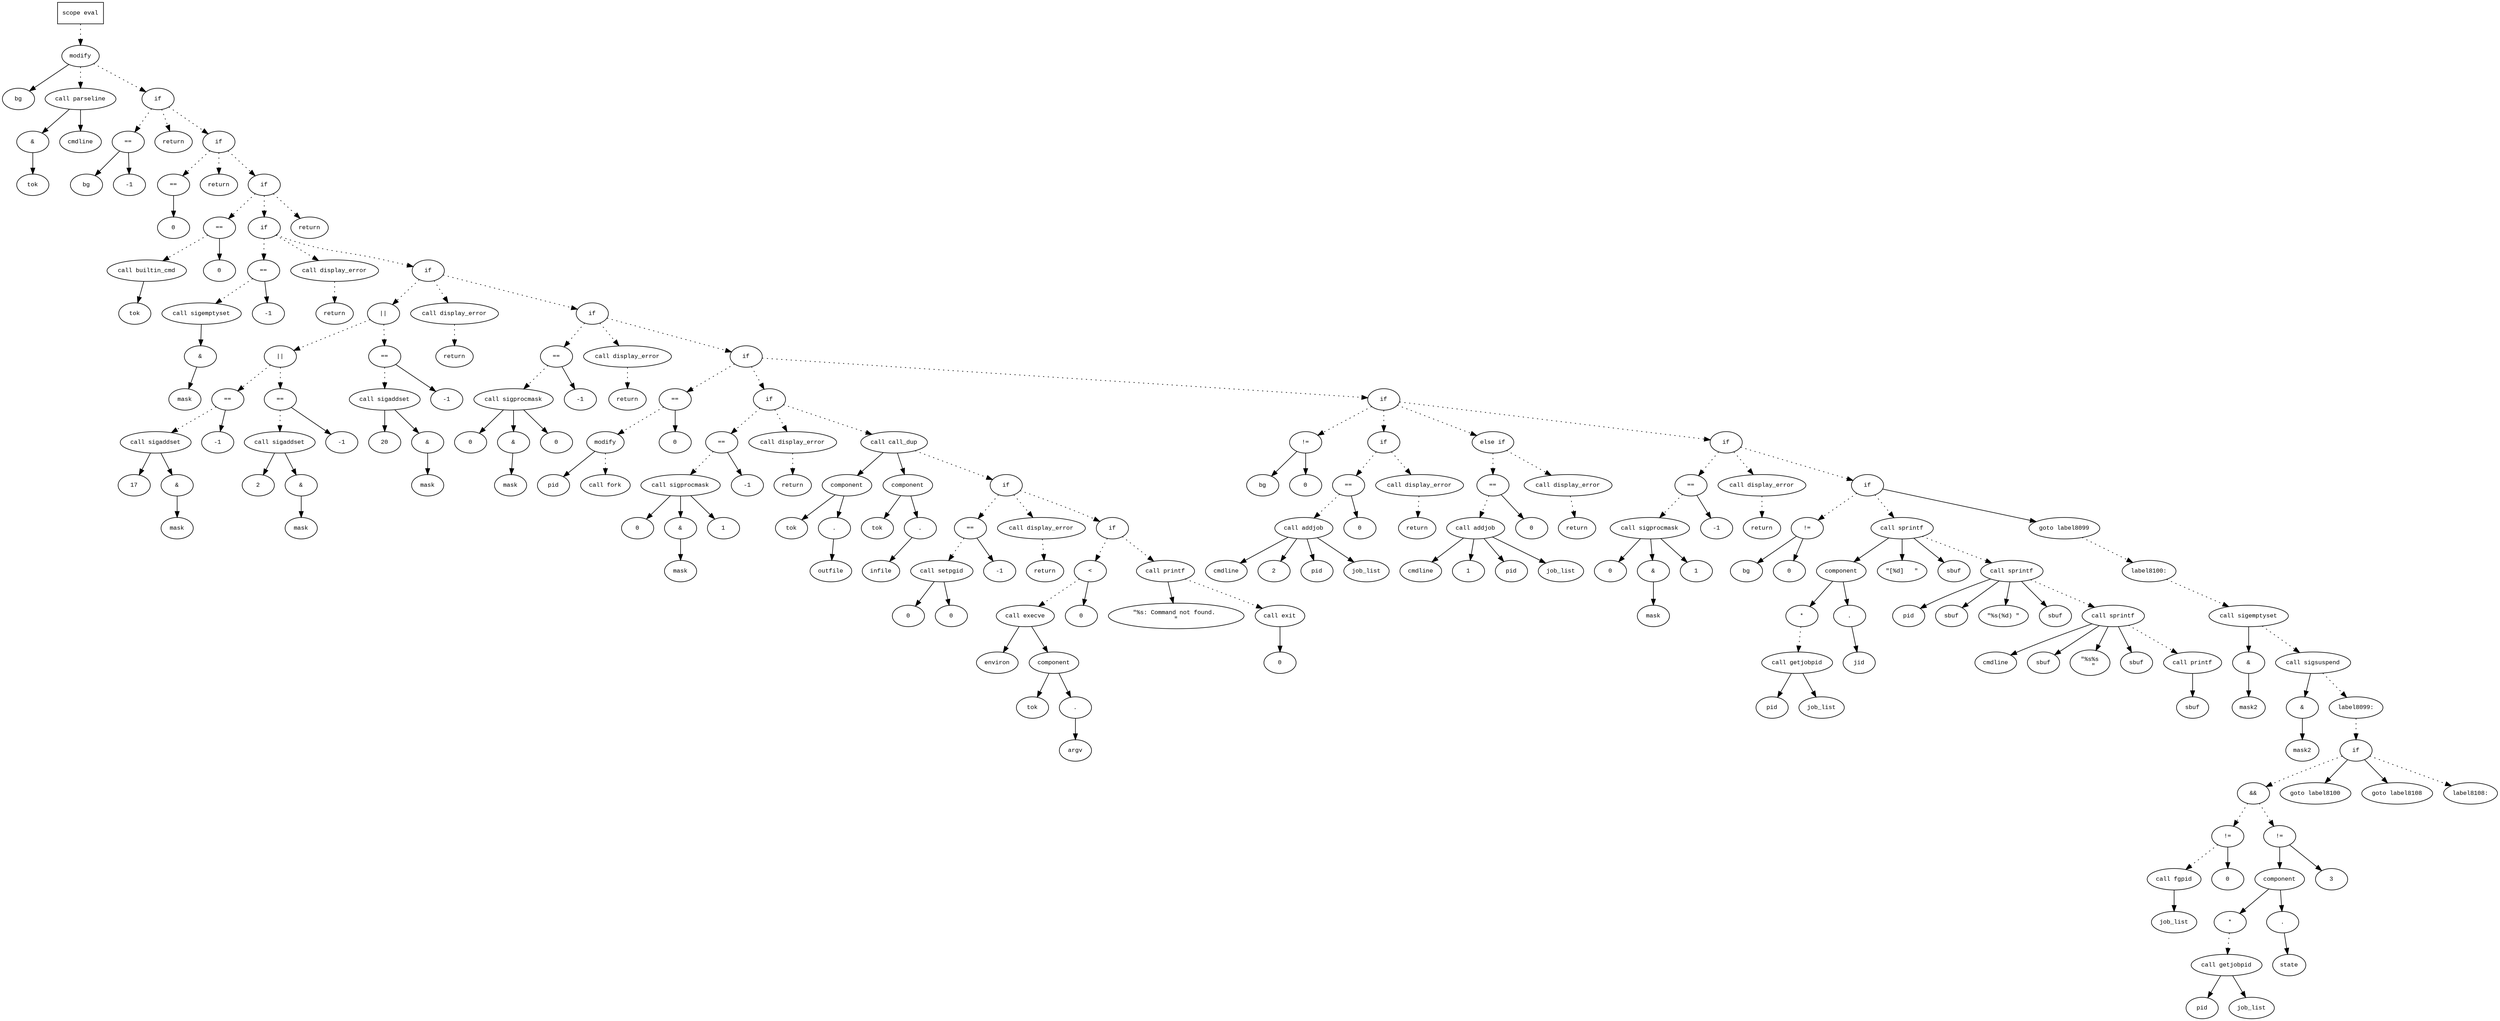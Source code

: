 digraph AST {
  graph [fontname="Times New Roman",fontsize=10];
  node  [fontname="Courier New",fontsize=10];
  edge  [fontname="Times New Roman",fontsize=10];

  node1 [label="scope eval",shape=box];
  node2 [label="modify",shape=ellipse];
  node3 [label="bg",shape=ellipse];
  node2 -> node3;
  node4 [label="call parseline",shape=ellipse];
  node5 [label="&",shape=ellipse];
  node4 -> node5;
  node6 [label="tok",shape=ellipse];
  node5 -> node6;
  node7 [label="cmdline",shape=ellipse];
  node4 -> node7;
  node2 -> node4 [style=dotted];
  node1 -> node2 [style=dotted];
  node8 [label="if",shape=ellipse];
  node2 -> node8 [style=dotted];
  node9 [label="==",shape=ellipse];
  node10 [label="bg",shape=ellipse];
  node9 -> node10;
  node11 [label="-1",shape=ellipse];
  node9 -> node11;
  node8 -> node9 [style=dotted];
  node12 [label="return",shape=ellipse];
  node8 -> node12 [style=dotted];
  node13 [label="if",shape=ellipse];
  node8 -> node13 [style=dotted];
  node14 [label="==",shape=ellipse];
  node15 [label="0",shape=ellipse];
  node14 -> node15;
  node13 -> node14 [style=dotted];
  node16 [label="return",shape=ellipse];
  node13 -> node16 [style=dotted];
  node17 [label="if",shape=ellipse];
  node13 -> node17 [style=dotted];
  node18 [label="==",shape=ellipse];
  node19 [label="call builtin_cmd",shape=ellipse];
  node20 [label="tok",shape=ellipse];
  node19 -> node20;
  node18 -> node19 [style=dotted];
  node21 [label="0",shape=ellipse];
  node18 -> node21;
  node17 -> node18 [style=dotted];
  node22 [label="if",shape=ellipse];
  node17 -> node22 [style=dotted];
  node23 [label="==",shape=ellipse];
  node24 [label="call sigemptyset",shape=ellipse];
  node25 [label="&",shape=ellipse];
  node24 -> node25;
  node26 [label="mask",shape=ellipse];
  node25 -> node26;
  node23 -> node24 [style=dotted];
  node27 [label="-1",shape=ellipse];
  node23 -> node27;
  node22 -> node23 [style=dotted];
  node28 [label="call display_error",shape=ellipse];
  node22 -> node28 [style=dotted];
  node29 [label="return",shape=ellipse];
  node28 -> node29 [style=dotted];
  node30 [label="if",shape=ellipse];
  node22 -> node30 [style=dotted];
  node31 [label="||",shape=ellipse];
  node32 [label="||",shape=ellipse];
  node33 [label="==",shape=ellipse];
  node34 [label="call sigaddset",shape=ellipse];
  node35 [label="17",shape=ellipse];
  node34 -> node35;
  node36 [label="&",shape=ellipse];
  node34 -> node36;
  node37 [label="mask",shape=ellipse];
  node36 -> node37;
  node33 -> node34 [style=dotted];
  node38 [label="-1",shape=ellipse];
  node33 -> node38;
  node32 -> node33 [style=dotted];
  node39 [label="==",shape=ellipse];
  node40 [label="call sigaddset",shape=ellipse];
  node41 [label="2",shape=ellipse];
  node40 -> node41;
  node42 [label="&",shape=ellipse];
  node40 -> node42;
  node43 [label="mask",shape=ellipse];
  node42 -> node43;
  node39 -> node40 [style=dotted];
  node44 [label="-1",shape=ellipse];
  node39 -> node44;
  node32 -> node39 [style=dotted];
  node31 -> node32 [style=dotted];
  node45 [label="==",shape=ellipse];
  node46 [label="call sigaddset",shape=ellipse];
  node47 [label="20",shape=ellipse];
  node46 -> node47;
  node48 [label="&",shape=ellipse];
  node46 -> node48;
  node49 [label="mask",shape=ellipse];
  node48 -> node49;
  node45 -> node46 [style=dotted];
  node50 [label="-1",shape=ellipse];
  node45 -> node50;
  node31 -> node45 [style=dotted];
  node30 -> node31 [style=dotted];
  node51 [label="call display_error",shape=ellipse];
  node30 -> node51 [style=dotted];
  node52 [label="return",shape=ellipse];
  node51 -> node52 [style=dotted];
  node53 [label="if",shape=ellipse];
  node30 -> node53 [style=dotted];
  node54 [label="==",shape=ellipse];
  node55 [label="call sigprocmask",shape=ellipse];
  node56 [label="0",shape=ellipse];
  node55 -> node56;
  node57 [label="&",shape=ellipse];
  node55 -> node57;
  node58 [label="mask",shape=ellipse];
  node57 -> node58;
  node59 [label="0",shape=ellipse];
  node55 -> node59;
  node54 -> node55 [style=dotted];
  node60 [label="-1",shape=ellipse];
  node54 -> node60;
  node53 -> node54 [style=dotted];
  node61 [label="call display_error",shape=ellipse];
  node53 -> node61 [style=dotted];
  node62 [label="return",shape=ellipse];
  node61 -> node62 [style=dotted];
  node63 [label="if",shape=ellipse];
  node53 -> node63 [style=dotted];
  node64 [label="==",shape=ellipse];
  node65 [label="modify",shape=ellipse];
  node66 [label="pid",shape=ellipse];
  node65 -> node66;
  node67 [label="call fork",shape=ellipse];
  node65 -> node67 [style=dotted];
  node64 -> node65 [style=dotted];
  node68 [label="0",shape=ellipse];
  node64 -> node68;
  node63 -> node64 [style=dotted];
  node69 [label="if",shape=ellipse];
  node63 -> node69 [style=dotted];
  node70 [label="==",shape=ellipse];
  node71 [label="call sigprocmask",shape=ellipse];
  node72 [label="0",shape=ellipse];
  node71 -> node72;
  node73 [label="&",shape=ellipse];
  node71 -> node73;
  node74 [label="mask",shape=ellipse];
  node73 -> node74;
  node75 [label="1",shape=ellipse];
  node71 -> node75;
  node70 -> node71 [style=dotted];
  node76 [label="-1",shape=ellipse];
  node70 -> node76;
  node69 -> node70 [style=dotted];
  node77 [label="call display_error",shape=ellipse];
  node69 -> node77 [style=dotted];
  node78 [label="return",shape=ellipse];
  node77 -> node78 [style=dotted];
  node79 [label="call call_dup",shape=ellipse];
  node80 [label="component",shape=ellipse];
  node79 -> node80;
  node81 [label="tok",shape=ellipse];
  node80 -> node81;
  node82 [label=".",shape=ellipse];
  node80 -> node82;
  node83 [label="outfile",shape=ellipse];
  node82 -> node83;
  node84 [label="component",shape=ellipse];
  node79 -> node84;
  node85 [label="tok",shape=ellipse];
  node84 -> node85;
  node86 [label=".",shape=ellipse];
  node84 -> node86;
  node87 [label="infile",shape=ellipse];
  node86 -> node87;
  node69 -> node79 [style=dotted];
  node88 [label="if",shape=ellipse];
  node79 -> node88 [style=dotted];
  node89 [label="==",shape=ellipse];
  node90 [label="call setpgid",shape=ellipse];
  node91 [label="0",shape=ellipse];
  node90 -> node91;
  node92 [label="0",shape=ellipse];
  node90 -> node92;
  node89 -> node90 [style=dotted];
  node93 [label="-1",shape=ellipse];
  node89 -> node93;
  node88 -> node89 [style=dotted];
  node94 [label="call display_error",shape=ellipse];
  node88 -> node94 [style=dotted];
  node95 [label="return",shape=ellipse];
  node94 -> node95 [style=dotted];
  node96 [label="if",shape=ellipse];
  node88 -> node96 [style=dotted];
  node97 [label="<",shape=ellipse];
  node98 [label="call execve",shape=ellipse];
  node99 [label="environ",shape=ellipse];
  node98 -> node99;
  node100 [label="component",shape=ellipse];
  node98 -> node100;
  node101 [label="tok",shape=ellipse];
  node100 -> node101;
  node102 [label=".",shape=ellipse];
  node100 -> node102;
  node103 [label="argv",shape=ellipse];
  node102 -> node103;
  node97 -> node98 [style=dotted];
  node104 [label="0",shape=ellipse];
  node97 -> node104;
  node96 -> node97 [style=dotted];
  node105 [label="call printf",shape=ellipse];
  node106 [label="\"%s: Command not found. 
\"",shape=ellipse];
  node105 -> node106;
  node96 -> node105 [style=dotted];
  node107 [label="call exit",shape=ellipse];
  node108 [label="0",shape=ellipse];
  node107 -> node108;
  node105 -> node107 [style=dotted];
  node109 [label="if",shape=ellipse];
  node63 -> node109 [style=dotted];
  node110 [label="!=",shape=ellipse];
  node111 [label="bg",shape=ellipse];
  node110 -> node111;
  node112 [label="0",shape=ellipse];
  node110 -> node112;
  node109 -> node110 [style=dotted];
  node113 [label="if",shape=ellipse];
  node109 -> node113 [style=dotted];
  node114 [label="==",shape=ellipse];
  node115 [label="call addjob",shape=ellipse];
  node116 [label="cmdline",shape=ellipse];
  node115 -> node116;
  node117 [label="2",shape=ellipse];
  node115 -> node117;
  node118 [label="pid",shape=ellipse];
  node115 -> node118;
  node119 [label="job_list",shape=ellipse];
  node115 -> node119;
  node114 -> node115 [style=dotted];
  node120 [label="0",shape=ellipse];
  node114 -> node120;
  node113 -> node114 [style=dotted];
  node121 [label="call display_error",shape=ellipse];
  node113 -> node121 [style=dotted];
  node122 [label="return",shape=ellipse];
  node121 -> node122 [style=dotted];
  node123 [label="else if",shape=ellipse];
  node109 -> node123 [style=dotted];
  node124 [label="==",shape=ellipse];
  node125 [label="call addjob",shape=ellipse];
  node126 [label="cmdline",shape=ellipse];
  node125 -> node126;
  node127 [label="1",shape=ellipse];
  node125 -> node127;
  node128 [label="pid",shape=ellipse];
  node125 -> node128;
  node129 [label="job_list",shape=ellipse];
  node125 -> node129;
  node124 -> node125 [style=dotted];
  node130 [label="0",shape=ellipse];
  node124 -> node130;
  node123 -> node124 [style=dotted];
  node131 [label="call display_error",shape=ellipse];
  node123 -> node131 [style=dotted];
  node132 [label="return",shape=ellipse];
  node131 -> node132 [style=dotted];
  node133 [label="if",shape=ellipse];
  node109 -> node133 [style=dotted];
  node134 [label="==",shape=ellipse];
  node135 [label="call sigprocmask",shape=ellipse];
  node136 [label="0",shape=ellipse];
  node135 -> node136;
  node137 [label="&",shape=ellipse];
  node135 -> node137;
  node138 [label="mask",shape=ellipse];
  node137 -> node138;
  node139 [label="1",shape=ellipse];
  node135 -> node139;
  node134 -> node135 [style=dotted];
  node140 [label="-1",shape=ellipse];
  node134 -> node140;
  node133 -> node134 [style=dotted];
  node141 [label="call display_error",shape=ellipse];
  node133 -> node141 [style=dotted];
  node142 [label="return",shape=ellipse];
  node141 -> node142 [style=dotted];
  node143 [label="if",shape=ellipse];
  node133 -> node143 [style=dotted];
  node144 [label="!=",shape=ellipse];
  node145 [label="bg",shape=ellipse];
  node144 -> node145;
  node146 [label="0",shape=ellipse];
  node144 -> node146;
  node143 -> node144 [style=dotted];
  node147 [label="call sprintf",shape=ellipse];
  node148 [label="component",shape=ellipse];
  node147 -> node148;
  node149 [label="*",shape=ellipse];
  node150 [label="call getjobpid",shape=ellipse];
  node151 [label="pid",shape=ellipse];
  node150 -> node151;
  node152 [label="job_list",shape=ellipse];
  node150 -> node152;
  node149 -> node150 [style=dotted];
  node148 -> node149;
  node153 [label=".",shape=ellipse];
  node148 -> node153;
  node154 [label="jid",shape=ellipse];
  node153 -> node154;
  node155 [label="\"[%d]   \"",shape=ellipse];
  node147 -> node155;
  node156 [label="sbuf",shape=ellipse];
  node147 -> node156;
  node143 -> node147 [style=dotted];
  node157 [label="call sprintf",shape=ellipse];
  node158 [label="pid",shape=ellipse];
  node157 -> node158;
  node159 [label="sbuf",shape=ellipse];
  node157 -> node159;
  node160 [label="\"%s(%d) \"",shape=ellipse];
  node157 -> node160;
  node161 [label="sbuf",shape=ellipse];
  node157 -> node161;
  node147 -> node157 [style=dotted];
  node162 [label="call sprintf",shape=ellipse];
  node163 [label="cmdline",shape=ellipse];
  node162 -> node163;
  node164 [label="sbuf",shape=ellipse];
  node162 -> node164;
  node165 [label="\"%s%s
  \"",shape=ellipse];
  node162 -> node165;
  node166 [label="sbuf",shape=ellipse];
  node162 -> node166;
  node157 -> node162 [style=dotted];
  node167 [label="call printf",shape=ellipse];
  node168 [label="sbuf",shape=ellipse];
  node167 -> node168;
  node162 -> node167 [style=dotted];
  node169 [label="goto label8099",shape=ellipse];
  node143 -> node169;
  node170 [label="label8100:",shape=ellipse];
  node169 -> node170 [style=dotted];
  node171 [label="call sigemptyset",shape=ellipse];
  node172 [label="&",shape=ellipse];
  node171 -> node172;
  node173 [label="mask2",shape=ellipse];
  node172 -> node173;
  node170 -> node171 [style=dotted];
  node174 [label="call sigsuspend",shape=ellipse];
  node175 [label="&",shape=ellipse];
  node174 -> node175;
  node176 [label="mask2",shape=ellipse];
  node175 -> node176;
  node171 -> node174 [style=dotted];
  node177 [label="label8099:",shape=ellipse];
  node174 -> node177 [style=dotted];
  node178 [label="if",shape=ellipse];
  node177 -> node178 [style=dotted];
  node179 [label="&&",shape=ellipse];
  node180 [label="!=",shape=ellipse];
  node181 [label="call fgpid",shape=ellipse];
  node182 [label="job_list",shape=ellipse];
  node181 -> node182;
  node180 -> node181 [style=dotted];
  node183 [label="0",shape=ellipse];
  node180 -> node183;
  node179 -> node180 [style=dotted];
  node184 [label="!=",shape=ellipse];
  node185 [label="component",shape=ellipse];
  node184 -> node185;
  node186 [label="*",shape=ellipse];
  node187 [label="call getjobpid",shape=ellipse];
  node188 [label="pid",shape=ellipse];
  node187 -> node188;
  node189 [label="job_list",shape=ellipse];
  node187 -> node189;
  node186 -> node187 [style=dotted];
  node185 -> node186;
  node190 [label=".",shape=ellipse];
  node185 -> node190;
  node191 [label="state",shape=ellipse];
  node190 -> node191;
  node192 [label="3",shape=ellipse];
  node184 -> node192;
  node179 -> node184 [style=dotted];
  node178 -> node179 [style=dotted];
  node193 [label="goto label8100",shape=ellipse];
  node178 -> node193;
  node194 [label="goto label8108",shape=ellipse];
  node178 -> node194;
  node195 [label="label8108:",shape=ellipse];
  node178 -> node195 [style=dotted];
  node196 [label="return",shape=ellipse];
  node17 -> node196 [style=dotted];
} 